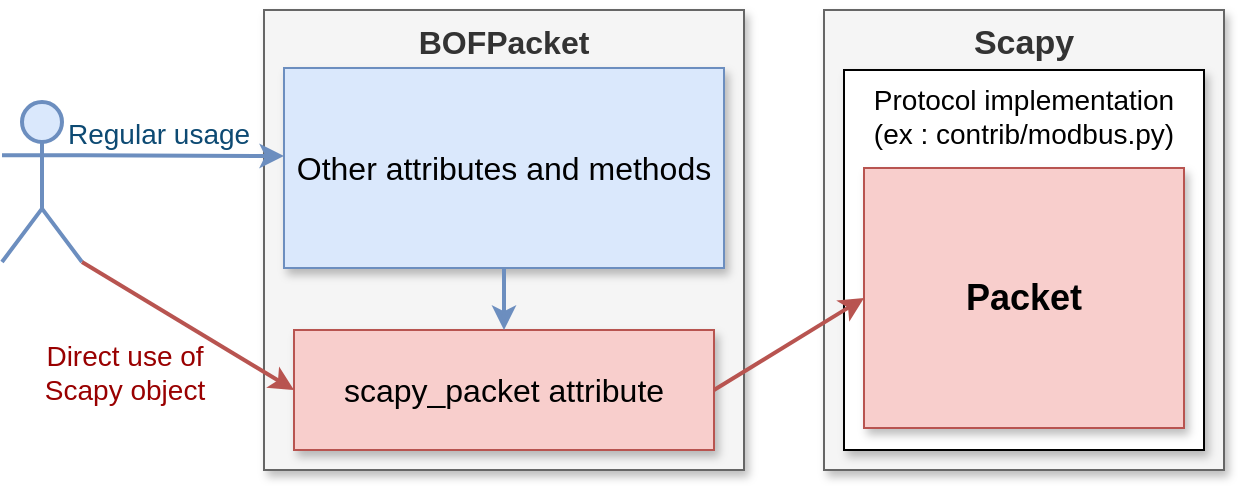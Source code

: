 <mxfile version="14.6.9" type="device"><diagram id="FpKvpuKN7yPMwtbCzuC2" name="Page-1"><mxGraphModel dx="649" dy="792" grid="1" gridSize="10" guides="1" tooltips="1" connect="1" arrows="1" fold="1" page="1" pageScale="1" pageWidth="850" pageHeight="1100" math="0" shadow="0"><root><mxCell id="0"/><mxCell id="1" parent="0"/><mxCell id="MXBtgD95Iqm5-PSQCUNv-1" value="" style="shape=umlActor;verticalLabelPosition=bottom;verticalAlign=top;html=1;outlineConnect=0;strokeWidth=2;fillColor=#dae8fc;strokeColor=#6c8ebf;" vertex="1" parent="1"><mxGeometry x="29" y="286" width="40" height="80" as="geometry"/></mxCell><mxCell id="MXBtgD95Iqm5-PSQCUNv-2" value="&lt;div style=&quot;font-size: 16px&quot;&gt;BOFPacket&lt;br&gt;&lt;/div&gt;" style="rounded=0;whiteSpace=wrap;html=1;align=center;horizontal=1;verticalAlign=top;fontStyle=1;fontSize=16;shadow=1;sketch=0;glass=0;fillColor=#f5f5f5;strokeColor=#666666;fontColor=#333333;" vertex="1" parent="1"><mxGeometry x="160" y="240" width="240" height="230" as="geometry"/></mxCell><mxCell id="MXBtgD95Iqm5-PSQCUNv-3" value="scapy_packet attribute" style="rounded=0;whiteSpace=wrap;html=1;shadow=1;glass=0;sketch=0;fontSize=16;align=center;fillColor=#f8cecc;strokeColor=#b85450;" vertex="1" parent="1"><mxGeometry x="175" y="400" width="210" height="60" as="geometry"/></mxCell><mxCell id="MXBtgD95Iqm5-PSQCUNv-4" value="Other attributes and methods" style="rounded=0;whiteSpace=wrap;html=1;shadow=1;glass=0;sketch=0;fontSize=16;align=center;fillColor=#dae8fc;strokeColor=#6c8ebf;" vertex="1" parent="1"><mxGeometry x="170" y="269" width="220" height="100" as="geometry"/></mxCell><mxCell id="MXBtgD95Iqm5-PSQCUNv-5" value="" style="endArrow=classic;html=1;fontSize=16;strokeWidth=2;fillColor=#dae8fc;strokeColor=#6c8ebf;" edge="1" parent="1" source="MXBtgD95Iqm5-PSQCUNv-4"><mxGeometry width="50" height="50" relative="1" as="geometry"><mxPoint x="310" y="430" as="sourcePoint"/><mxPoint x="280" y="400" as="targetPoint"/></mxGeometry></mxCell><mxCell id="MXBtgD95Iqm5-PSQCUNv-6" value="" style="endArrow=classic;html=1;fontSize=16;strokeWidth=2;exitX=1;exitY=0.333;exitDx=0;exitDy=0;exitPerimeter=0;entryX=0;entryY=0.5;entryDx=0;entryDy=0;fillColor=#dae8fc;strokeColor=#6c8ebf;" edge="1" parent="1" source="MXBtgD95Iqm5-PSQCUNv-1"><mxGeometry width="50" height="50" relative="1" as="geometry"><mxPoint x="130" y="453" as="sourcePoint"/><mxPoint x="170" y="313" as="targetPoint"/></mxGeometry></mxCell><mxCell id="MXBtgD95Iqm5-PSQCUNv-7" value="&lt;div style=&quot;font-size: 14px;&quot;&gt;Regular usage&lt;br style=&quot;font-size: 14px;&quot;&gt;&lt;/div&gt;" style="edgeLabel;html=1;align=left;verticalAlign=middle;resizable=0;points=[];fontSize=14;fontColor=#0D4A73;" vertex="1" connectable="0" parent="MXBtgD95Iqm5-PSQCUNv-6"><mxGeometry x="0.64" y="-2" relative="1" as="geometry"><mxPoint x="-92" y="-13" as="offset"/></mxGeometry></mxCell><mxCell id="MXBtgD95Iqm5-PSQCUNv-8" value="Scapy" style="rounded=0;whiteSpace=wrap;html=1;shadow=1;glass=0;sketch=0;fontSize=17;align=center;fillColor=#f5f5f5;strokeColor=#666666;fontColor=#333333;fontStyle=1;verticalAlign=top;" vertex="1" parent="1"><mxGeometry x="440" y="240" width="200" height="230" as="geometry"/></mxCell><mxCell id="MXBtgD95Iqm5-PSQCUNv-9" value="&lt;div style=&quot;font-size: 14px&quot;&gt;Protocol implementation&lt;/div&gt;&lt;div style=&quot;font-size: 14px&quot;&gt;(ex : contrib/modbus.py)&lt;br&gt;&lt;/div&gt;" style="rounded=0;whiteSpace=wrap;html=1;shadow=1;glass=0;sketch=0;fontSize=14;align=center;verticalAlign=top;" vertex="1" parent="1"><mxGeometry x="450" y="270" width="180" height="190" as="geometry"/></mxCell><mxCell id="MXBtgD95Iqm5-PSQCUNv-10" value="Packet" style="rounded=0;whiteSpace=wrap;html=1;shadow=1;glass=0;sketch=0;fontSize=18;align=center;fillColor=#f8cecc;strokeColor=#b85450;fontStyle=1" vertex="1" parent="1"><mxGeometry x="460" y="319" width="160" height="130" as="geometry"/></mxCell><mxCell id="MXBtgD95Iqm5-PSQCUNv-11" value="" style="endArrow=classic;html=1;fontSize=18;fontColor=#0D4A73;strokeWidth=2;exitX=1;exitY=1;exitDx=0;exitDy=0;exitPerimeter=0;entryX=0;entryY=0.5;entryDx=0;entryDy=0;fillColor=#f8cecc;strokeColor=#b85450;" edge="1" parent="1" source="MXBtgD95Iqm5-PSQCUNv-1" target="MXBtgD95Iqm5-PSQCUNv-3"><mxGeometry width="50" height="50" relative="1" as="geometry"><mxPoint x="300" y="430" as="sourcePoint"/><mxPoint x="350" y="380" as="targetPoint"/></mxGeometry></mxCell><mxCell id="MXBtgD95Iqm5-PSQCUNv-12" value="&lt;div style=&quot;font-size: 14px;&quot;&gt;&lt;font style=&quot;font-size: 14px;&quot;&gt;Direct use of&lt;/font&gt;&lt;/div&gt;&lt;div style=&quot;font-size: 14px;&quot;&gt;&lt;font style=&quot;font-size: 14px;&quot;&gt;Scapy object&lt;br style=&quot;font-size: 14px;&quot;&gt;&lt;/font&gt;&lt;/div&gt;" style="edgeLabel;html=1;align=center;verticalAlign=middle;resizable=0;points=[];fontSize=14;fontColor=#990000;" vertex="1" connectable="0" parent="MXBtgD95Iqm5-PSQCUNv-11"><mxGeometry x="0.194" y="3" relative="1" as="geometry"><mxPoint x="-44" y="19" as="offset"/></mxGeometry></mxCell><mxCell id="MXBtgD95Iqm5-PSQCUNv-13" value="" style="endArrow=classic;html=1;fontSize=14;fontColor=#990000;strokeWidth=2;fillColor=#f8cecc;strokeColor=#b85450;exitX=1;exitY=0.5;exitDx=0;exitDy=0;entryX=0;entryY=0.5;entryDx=0;entryDy=0;" edge="1" parent="1" source="MXBtgD95Iqm5-PSQCUNv-3" target="MXBtgD95Iqm5-PSQCUNv-10"><mxGeometry width="50" height="50" relative="1" as="geometry"><mxPoint x="390" y="432" as="sourcePoint"/><mxPoint x="462" y="432" as="targetPoint"/></mxGeometry></mxCell></root></mxGraphModel></diagram></mxfile>